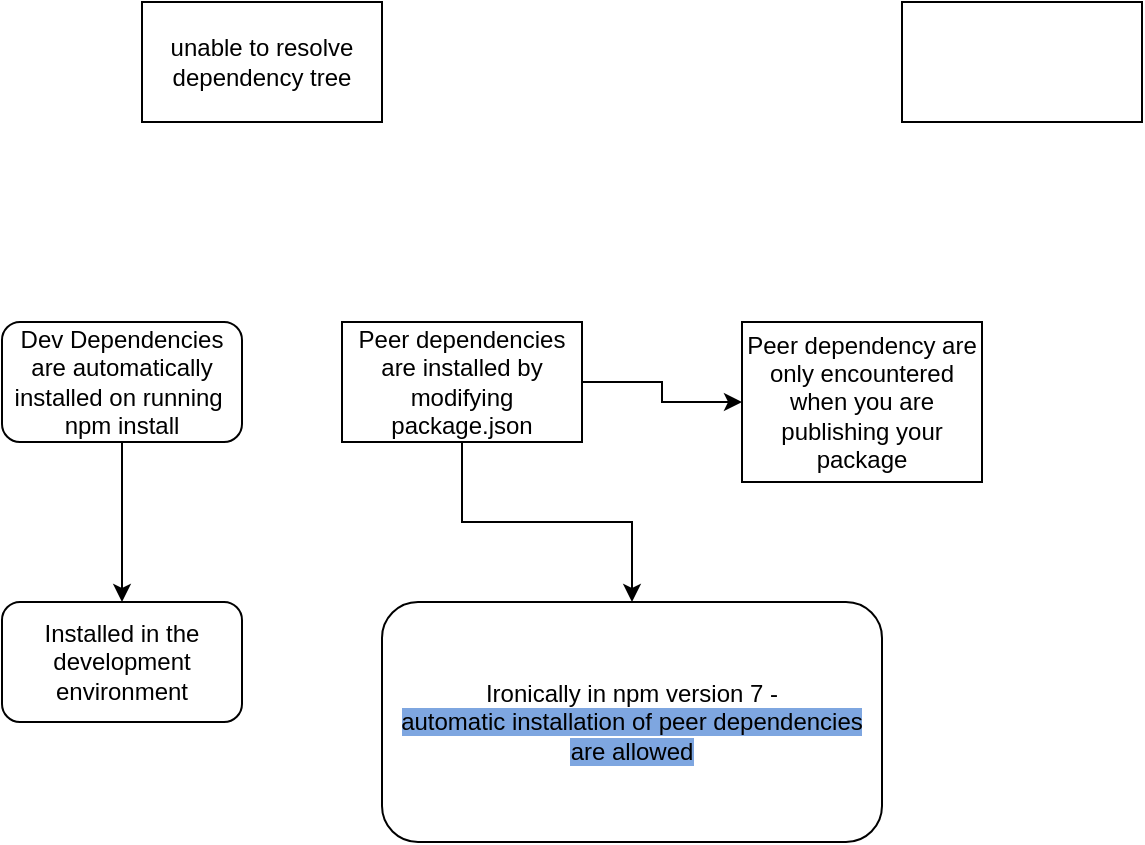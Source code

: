 <mxfile version="24.7.7">
  <diagram name="Page-1" id="HcbOClNnq-AerqVsJ-jB">
    <mxGraphModel dx="954" dy="592" grid="1" gridSize="10" guides="1" tooltips="1" connect="1" arrows="1" fold="1" page="1" pageScale="1" pageWidth="827" pageHeight="1169" math="0" shadow="0">
      <root>
        <mxCell id="0" />
        <mxCell id="1" parent="0" />
        <mxCell id="tb9DBhbaOKdRS57eEzsG-1" value="unable to resolve dependency tree" style="rounded=0;whiteSpace=wrap;html=1;" vertex="1" parent="1">
          <mxGeometry x="160" y="80" width="120" height="60" as="geometry" />
        </mxCell>
        <mxCell id="tb9DBhbaOKdRS57eEzsG-7" value="" style="edgeStyle=orthogonalEdgeStyle;rounded=0;orthogonalLoop=1;jettySize=auto;html=1;" edge="1" parent="1" source="tb9DBhbaOKdRS57eEzsG-2" target="tb9DBhbaOKdRS57eEzsG-6">
          <mxGeometry relative="1" as="geometry" />
        </mxCell>
        <mxCell id="tb9DBhbaOKdRS57eEzsG-2" value="Dev Dependencies are automatically installed on running&amp;nbsp;&lt;div&gt;npm install&lt;/div&gt;" style="rounded=1;whiteSpace=wrap;html=1;" vertex="1" parent="1">
          <mxGeometry x="90" y="240" width="120" height="60" as="geometry" />
        </mxCell>
        <mxCell id="tb9DBhbaOKdRS57eEzsG-5" value="" style="edgeStyle=orthogonalEdgeStyle;rounded=0;orthogonalLoop=1;jettySize=auto;html=1;" edge="1" parent="1" source="tb9DBhbaOKdRS57eEzsG-3" target="tb9DBhbaOKdRS57eEzsG-4">
          <mxGeometry relative="1" as="geometry" />
        </mxCell>
        <mxCell id="tb9DBhbaOKdRS57eEzsG-9" style="edgeStyle=orthogonalEdgeStyle;rounded=0;orthogonalLoop=1;jettySize=auto;html=1;" edge="1" parent="1" source="tb9DBhbaOKdRS57eEzsG-3" target="tb9DBhbaOKdRS57eEzsG-8">
          <mxGeometry relative="1" as="geometry" />
        </mxCell>
        <mxCell id="tb9DBhbaOKdRS57eEzsG-3" value="Peer dependencies are installed by modifying package.json" style="rounded=0;whiteSpace=wrap;html=1;" vertex="1" parent="1">
          <mxGeometry x="260" y="240" width="120" height="60" as="geometry" />
        </mxCell>
        <mxCell id="tb9DBhbaOKdRS57eEzsG-4" value="Peer dependency are only encountered when you are publishing your package" style="whiteSpace=wrap;html=1;rounded=0;" vertex="1" parent="1">
          <mxGeometry x="460" y="240" width="120" height="80" as="geometry" />
        </mxCell>
        <mxCell id="tb9DBhbaOKdRS57eEzsG-6" value="Installed in the development environment" style="whiteSpace=wrap;html=1;rounded=1;" vertex="1" parent="1">
          <mxGeometry x="90" y="380" width="120" height="60" as="geometry" />
        </mxCell>
        <mxCell id="tb9DBhbaOKdRS57eEzsG-8" value="Ironically in npm version 7 -&lt;div&gt;&lt;span style=&quot;background-color: rgb(126, 166, 224);&quot;&gt;automatic installation of peer dependencies are allowed&lt;/span&gt;&lt;/div&gt;" style="rounded=1;whiteSpace=wrap;html=1;" vertex="1" parent="1">
          <mxGeometry x="280" y="380" width="250" height="120" as="geometry" />
        </mxCell>
        <mxCell id="tb9DBhbaOKdRS57eEzsG-10" value="" style="rounded=0;whiteSpace=wrap;html=1;" vertex="1" parent="1">
          <mxGeometry x="540" y="80" width="120" height="60" as="geometry" />
        </mxCell>
      </root>
    </mxGraphModel>
  </diagram>
</mxfile>
